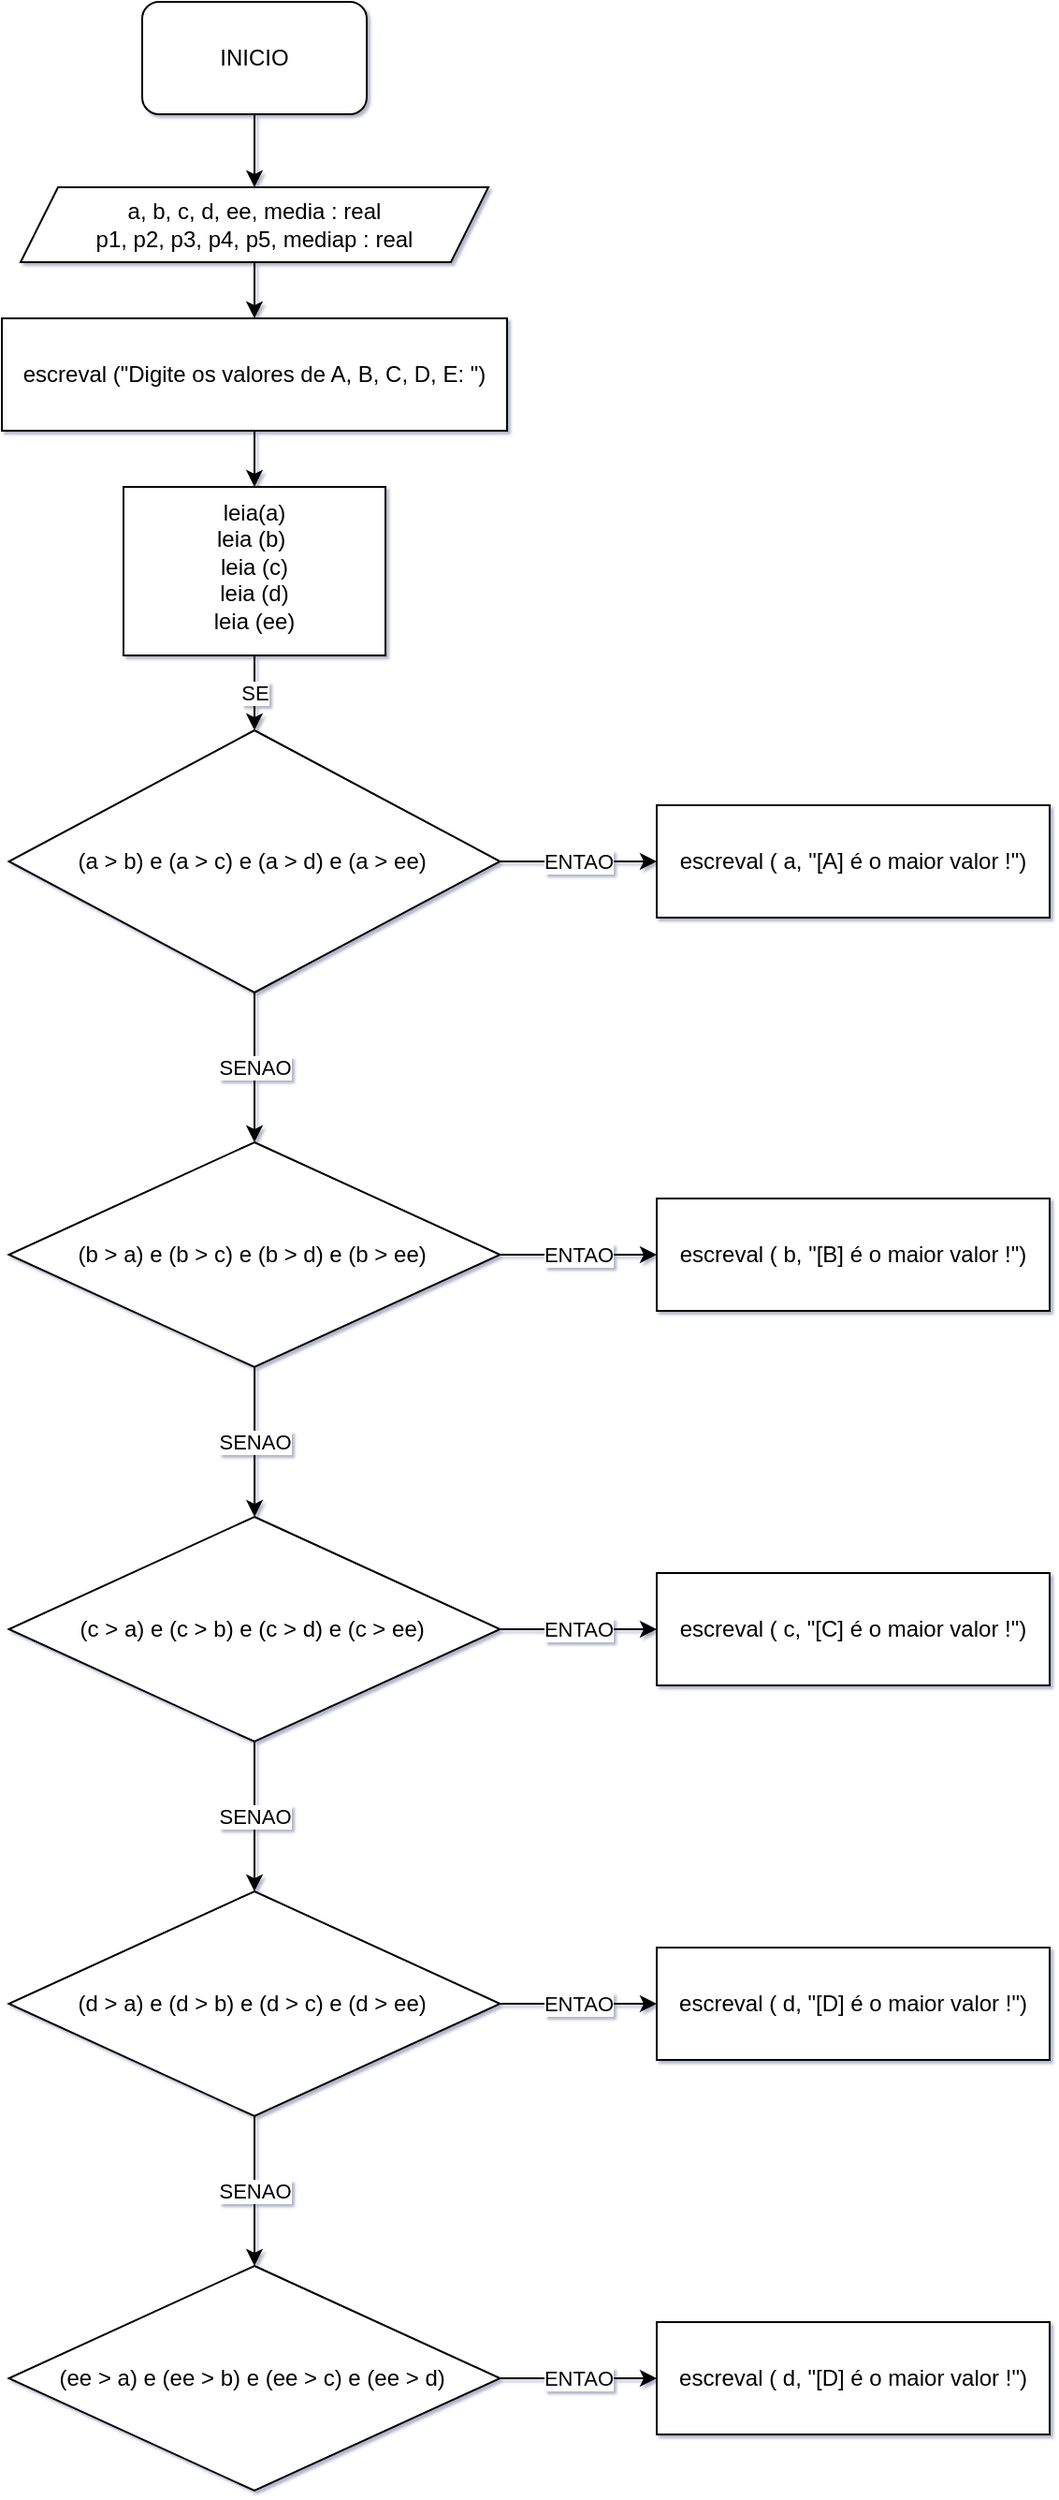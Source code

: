 <mxfile version="17.4.6" type="github">
  <diagram id="C1GwBR_1Mfds9AIb3B47" name="Page-1">
    <mxGraphModel dx="754" dy="1492" grid="1" gridSize="10" guides="1" tooltips="1" connect="1" arrows="1" fold="1" page="1" pageScale="1" pageWidth="827" pageHeight="1169" math="0" shadow="1">
      <root>
        <mxCell id="0" />
        <mxCell id="1" parent="0" />
        <mxCell id="wlNKsaclVOWKdWXeDJX6-1" style="edgeStyle=orthogonalEdgeStyle;rounded=0;orthogonalLoop=1;jettySize=auto;html=1;entryX=0.5;entryY=0;entryDx=0;entryDy=0;" edge="1" parent="1" source="Dxz6Nne_oAzbHLxYzCuJ-1" target="Dxz6Nne_oAzbHLxYzCuJ-2">
          <mxGeometry relative="1" as="geometry" />
        </mxCell>
        <mxCell id="Dxz6Nne_oAzbHLxYzCuJ-1" value="INICIO" style="rounded=1;whiteSpace=wrap;html=1;" parent="1" vertex="1">
          <mxGeometry x="205" y="-1169" width="120" height="60" as="geometry" />
        </mxCell>
        <mxCell id="wlNKsaclVOWKdWXeDJX6-2" style="edgeStyle=orthogonalEdgeStyle;rounded=0;orthogonalLoop=1;jettySize=auto;html=1;entryX=0.5;entryY=0;entryDx=0;entryDy=0;" edge="1" parent="1" source="Dxz6Nne_oAzbHLxYzCuJ-2" target="Dxz6Nne_oAzbHLxYzCuJ-3">
          <mxGeometry relative="1" as="geometry" />
        </mxCell>
        <mxCell id="Dxz6Nne_oAzbHLxYzCuJ-2" value="a, b, c, d, ee, media : real&lt;br&gt;p1, p2, p3, p4, p5, mediap : real" style="shape=parallelogram;perimeter=parallelogramPerimeter;whiteSpace=wrap;html=1;fixedSize=1;" parent="1" vertex="1">
          <mxGeometry x="140" y="-1070" width="250" height="40" as="geometry" />
        </mxCell>
        <mxCell id="wlNKsaclVOWKdWXeDJX6-3" style="edgeStyle=orthogonalEdgeStyle;rounded=0;orthogonalLoop=1;jettySize=auto;html=1;exitX=0.5;exitY=1;exitDx=0;exitDy=0;entryX=0.5;entryY=0;entryDx=0;entryDy=0;" edge="1" parent="1" source="Dxz6Nne_oAzbHLxYzCuJ-3" target="Dxz6Nne_oAzbHLxYzCuJ-4">
          <mxGeometry relative="1" as="geometry" />
        </mxCell>
        <mxCell id="Dxz6Nne_oAzbHLxYzCuJ-3" value="escreval (&quot;Digite os valores de A, B, C, D, E: &quot;)" style="rounded=0;whiteSpace=wrap;html=1;" parent="1" vertex="1">
          <mxGeometry x="130" y="-1000" width="270" height="60" as="geometry" />
        </mxCell>
        <mxCell id="wlNKsaclVOWKdWXeDJX6-5" value="SE" style="edgeStyle=orthogonalEdgeStyle;rounded=0;orthogonalLoop=1;jettySize=auto;html=1;exitX=0.5;exitY=1;exitDx=0;exitDy=0;entryX=0.5;entryY=0;entryDx=0;entryDy=0;" edge="1" parent="1" source="Dxz6Nne_oAzbHLxYzCuJ-4" target="Dxz6Nne_oAzbHLxYzCuJ-5">
          <mxGeometry relative="1" as="geometry" />
        </mxCell>
        <mxCell id="Dxz6Nne_oAzbHLxYzCuJ-4" value="leia(a)&lt;br&gt;leia (b)&amp;nbsp;&lt;br&gt;leia (c)&lt;br&gt;leia (d)&lt;br&gt;leia (ee)&lt;br&gt;&lt;br&gt;" style="rounded=0;whiteSpace=wrap;html=1;align=center;verticalAlign=top;" parent="1" vertex="1">
          <mxGeometry x="195" y="-910" width="140" height="90" as="geometry" />
        </mxCell>
        <mxCell id="wlNKsaclVOWKdWXeDJX6-6" value="SENAO" style="edgeStyle=orthogonalEdgeStyle;rounded=0;orthogonalLoop=1;jettySize=auto;html=1;exitX=0.5;exitY=1;exitDx=0;exitDy=0;entryX=0.5;entryY=0;entryDx=0;entryDy=0;" edge="1" parent="1" source="Dxz6Nne_oAzbHLxYzCuJ-5" target="Dxz6Nne_oAzbHLxYzCuJ-8">
          <mxGeometry relative="1" as="geometry" />
        </mxCell>
        <mxCell id="wlNKsaclVOWKdWXeDJX6-10" value="ENTAO" style="edgeStyle=orthogonalEdgeStyle;rounded=0;orthogonalLoop=1;jettySize=auto;html=1;entryX=0;entryY=0.5;entryDx=0;entryDy=0;" edge="1" parent="1" source="Dxz6Nne_oAzbHLxYzCuJ-5" target="Dxz6Nne_oAzbHLxYzCuJ-7">
          <mxGeometry relative="1" as="geometry">
            <Array as="points">
              <mxPoint x="440" y="-710" />
              <mxPoint x="440" y="-710" />
            </Array>
          </mxGeometry>
        </mxCell>
        <mxCell id="Dxz6Nne_oAzbHLxYzCuJ-5" value="(a &amp;gt; b) e (a &amp;gt; c) e (a &amp;gt; d) e (a &amp;gt; ee)&amp;nbsp;" style="rhombus;whiteSpace=wrap;html=1;" parent="1" vertex="1">
          <mxGeometry x="133.75" y="-780" width="262.5" height="140" as="geometry" />
        </mxCell>
        <mxCell id="Dxz6Nne_oAzbHLxYzCuJ-7" value="escreval ( a, &quot;[A] é o maior valor !&quot;)" style="rounded=0;whiteSpace=wrap;html=1;" parent="1" vertex="1">
          <mxGeometry x="480" y="-740" width="210" height="60" as="geometry" />
        </mxCell>
        <mxCell id="wlNKsaclVOWKdWXeDJX6-12" value="SENAO" style="edgeStyle=orthogonalEdgeStyle;rounded=0;orthogonalLoop=1;jettySize=auto;html=1;" edge="1" parent="1" source="Dxz6Nne_oAzbHLxYzCuJ-8" target="Dxz6Nne_oAzbHLxYzCuJ-10">
          <mxGeometry relative="1" as="geometry">
            <Array as="points">
              <mxPoint x="265" y="-400" />
              <mxPoint x="265" y="-400" />
            </Array>
          </mxGeometry>
        </mxCell>
        <mxCell id="wlNKsaclVOWKdWXeDJX6-13" value="ENTAO" style="edgeStyle=orthogonalEdgeStyle;rounded=0;orthogonalLoop=1;jettySize=auto;html=1;" edge="1" parent="1" source="Dxz6Nne_oAzbHLxYzCuJ-8" target="Dxz6Nne_oAzbHLxYzCuJ-9">
          <mxGeometry relative="1" as="geometry">
            <Array as="points">
              <mxPoint x="440" y="-500" />
              <mxPoint x="440" y="-500" />
            </Array>
          </mxGeometry>
        </mxCell>
        <mxCell id="Dxz6Nne_oAzbHLxYzCuJ-8" value="(b &amp;gt; a) e (b &amp;gt; c) e (b &amp;gt; d) e (b &amp;gt; ee)&amp;nbsp;" style="rhombus;whiteSpace=wrap;html=1;" parent="1" vertex="1">
          <mxGeometry x="133.75" y="-560" width="262.5" height="120" as="geometry" />
        </mxCell>
        <mxCell id="Dxz6Nne_oAzbHLxYzCuJ-9" value="escreval ( b, &quot;[B] é o maior valor !&quot;)" style="rounded=0;whiteSpace=wrap;html=1;" parent="1" vertex="1">
          <mxGeometry x="480" y="-530" width="210" height="60" as="geometry" />
        </mxCell>
        <mxCell id="wlNKsaclVOWKdWXeDJX6-8" value="SENAO" style="edgeStyle=orthogonalEdgeStyle;rounded=0;orthogonalLoop=1;jettySize=auto;html=1;exitX=0.5;exitY=1;exitDx=0;exitDy=0;entryX=0.5;entryY=0;entryDx=0;entryDy=0;" edge="1" parent="1" source="Dxz6Nne_oAzbHLxYzCuJ-10" target="Dxz6Nne_oAzbHLxYzCuJ-12">
          <mxGeometry relative="1" as="geometry" />
        </mxCell>
        <mxCell id="wlNKsaclVOWKdWXeDJX6-14" value="ENTAO" style="edgeStyle=orthogonalEdgeStyle;rounded=0;orthogonalLoop=1;jettySize=auto;html=1;entryX=0;entryY=0.5;entryDx=0;entryDy=0;" edge="1" parent="1" source="Dxz6Nne_oAzbHLxYzCuJ-10" target="Dxz6Nne_oAzbHLxYzCuJ-11">
          <mxGeometry relative="1" as="geometry">
            <Array as="points">
              <mxPoint x="440" y="-300" />
              <mxPoint x="440" y="-300" />
            </Array>
          </mxGeometry>
        </mxCell>
        <mxCell id="Dxz6Nne_oAzbHLxYzCuJ-10" value="(c &amp;gt; a) e (c &amp;gt; b) e (c &amp;gt; d) e (c &amp;gt; ee)&amp;nbsp;" style="rhombus;whiteSpace=wrap;html=1;" parent="1" vertex="1">
          <mxGeometry x="133.75" y="-360" width="262.5" height="120" as="geometry" />
        </mxCell>
        <mxCell id="Dxz6Nne_oAzbHLxYzCuJ-11" value="escreval ( c, &quot;[C] é o maior valor !&quot;)" style="rounded=0;whiteSpace=wrap;html=1;" parent="1" vertex="1">
          <mxGeometry x="480" y="-330" width="210" height="60" as="geometry" />
        </mxCell>
        <mxCell id="wlNKsaclVOWKdWXeDJX6-9" value="SENAO" style="edgeStyle=orthogonalEdgeStyle;rounded=0;orthogonalLoop=1;jettySize=auto;html=1;exitX=0.5;exitY=1;exitDx=0;exitDy=0;entryX=0.5;entryY=0;entryDx=0;entryDy=0;" edge="1" parent="1" source="Dxz6Nne_oAzbHLxYzCuJ-12" target="Dxz6Nne_oAzbHLxYzCuJ-207">
          <mxGeometry relative="1" as="geometry" />
        </mxCell>
        <mxCell id="wlNKsaclVOWKdWXeDJX6-15" value="ENTAO" style="edgeStyle=orthogonalEdgeStyle;rounded=0;orthogonalLoop=1;jettySize=auto;html=1;entryX=0;entryY=0.5;entryDx=0;entryDy=0;" edge="1" parent="1" source="Dxz6Nne_oAzbHLxYzCuJ-12" target="Dxz6Nne_oAzbHLxYzCuJ-13">
          <mxGeometry relative="1" as="geometry">
            <Array as="points">
              <mxPoint x="440" y="-100" />
              <mxPoint x="440" y="-100" />
            </Array>
          </mxGeometry>
        </mxCell>
        <mxCell id="Dxz6Nne_oAzbHLxYzCuJ-12" value="(d &amp;gt; a) e (d &amp;gt; b) e (d &amp;gt; c) e (d &amp;gt; ee)&amp;nbsp;" style="rhombus;whiteSpace=wrap;html=1;" parent="1" vertex="1">
          <mxGeometry x="133.75" y="-160" width="262.5" height="120" as="geometry" />
        </mxCell>
        <mxCell id="Dxz6Nne_oAzbHLxYzCuJ-13" value="escreval ( d, &quot;[D] é o maior valor !&quot;)" style="rounded=0;whiteSpace=wrap;html=1;" parent="1" vertex="1">
          <mxGeometry x="480" y="-130" width="210" height="60" as="geometry" />
        </mxCell>
        <mxCell id="wlNKsaclVOWKdWXeDJX6-16" value="ENTAO" style="edgeStyle=orthogonalEdgeStyle;rounded=0;orthogonalLoop=1;jettySize=auto;html=1;entryX=0;entryY=0.5;entryDx=0;entryDy=0;" edge="1" parent="1" source="Dxz6Nne_oAzbHLxYzCuJ-207" target="Dxz6Nne_oAzbHLxYzCuJ-208">
          <mxGeometry relative="1" as="geometry" />
        </mxCell>
        <mxCell id="Dxz6Nne_oAzbHLxYzCuJ-207" value="(ee &amp;gt; a) e (ee &amp;gt; b) e (ee &amp;gt; c) e (ee &amp;gt; d)&amp;nbsp;" style="rhombus;whiteSpace=wrap;html=1;" parent="1" vertex="1">
          <mxGeometry x="133.75" y="40" width="262.5" height="120" as="geometry" />
        </mxCell>
        <mxCell id="Dxz6Nne_oAzbHLxYzCuJ-208" value="escreval ( d, &quot;[D] é o maior valor !&quot;)" style="rounded=0;whiteSpace=wrap;html=1;" parent="1" vertex="1">
          <mxGeometry x="480" y="70" width="210" height="60" as="geometry" />
        </mxCell>
      </root>
    </mxGraphModel>
  </diagram>
</mxfile>
